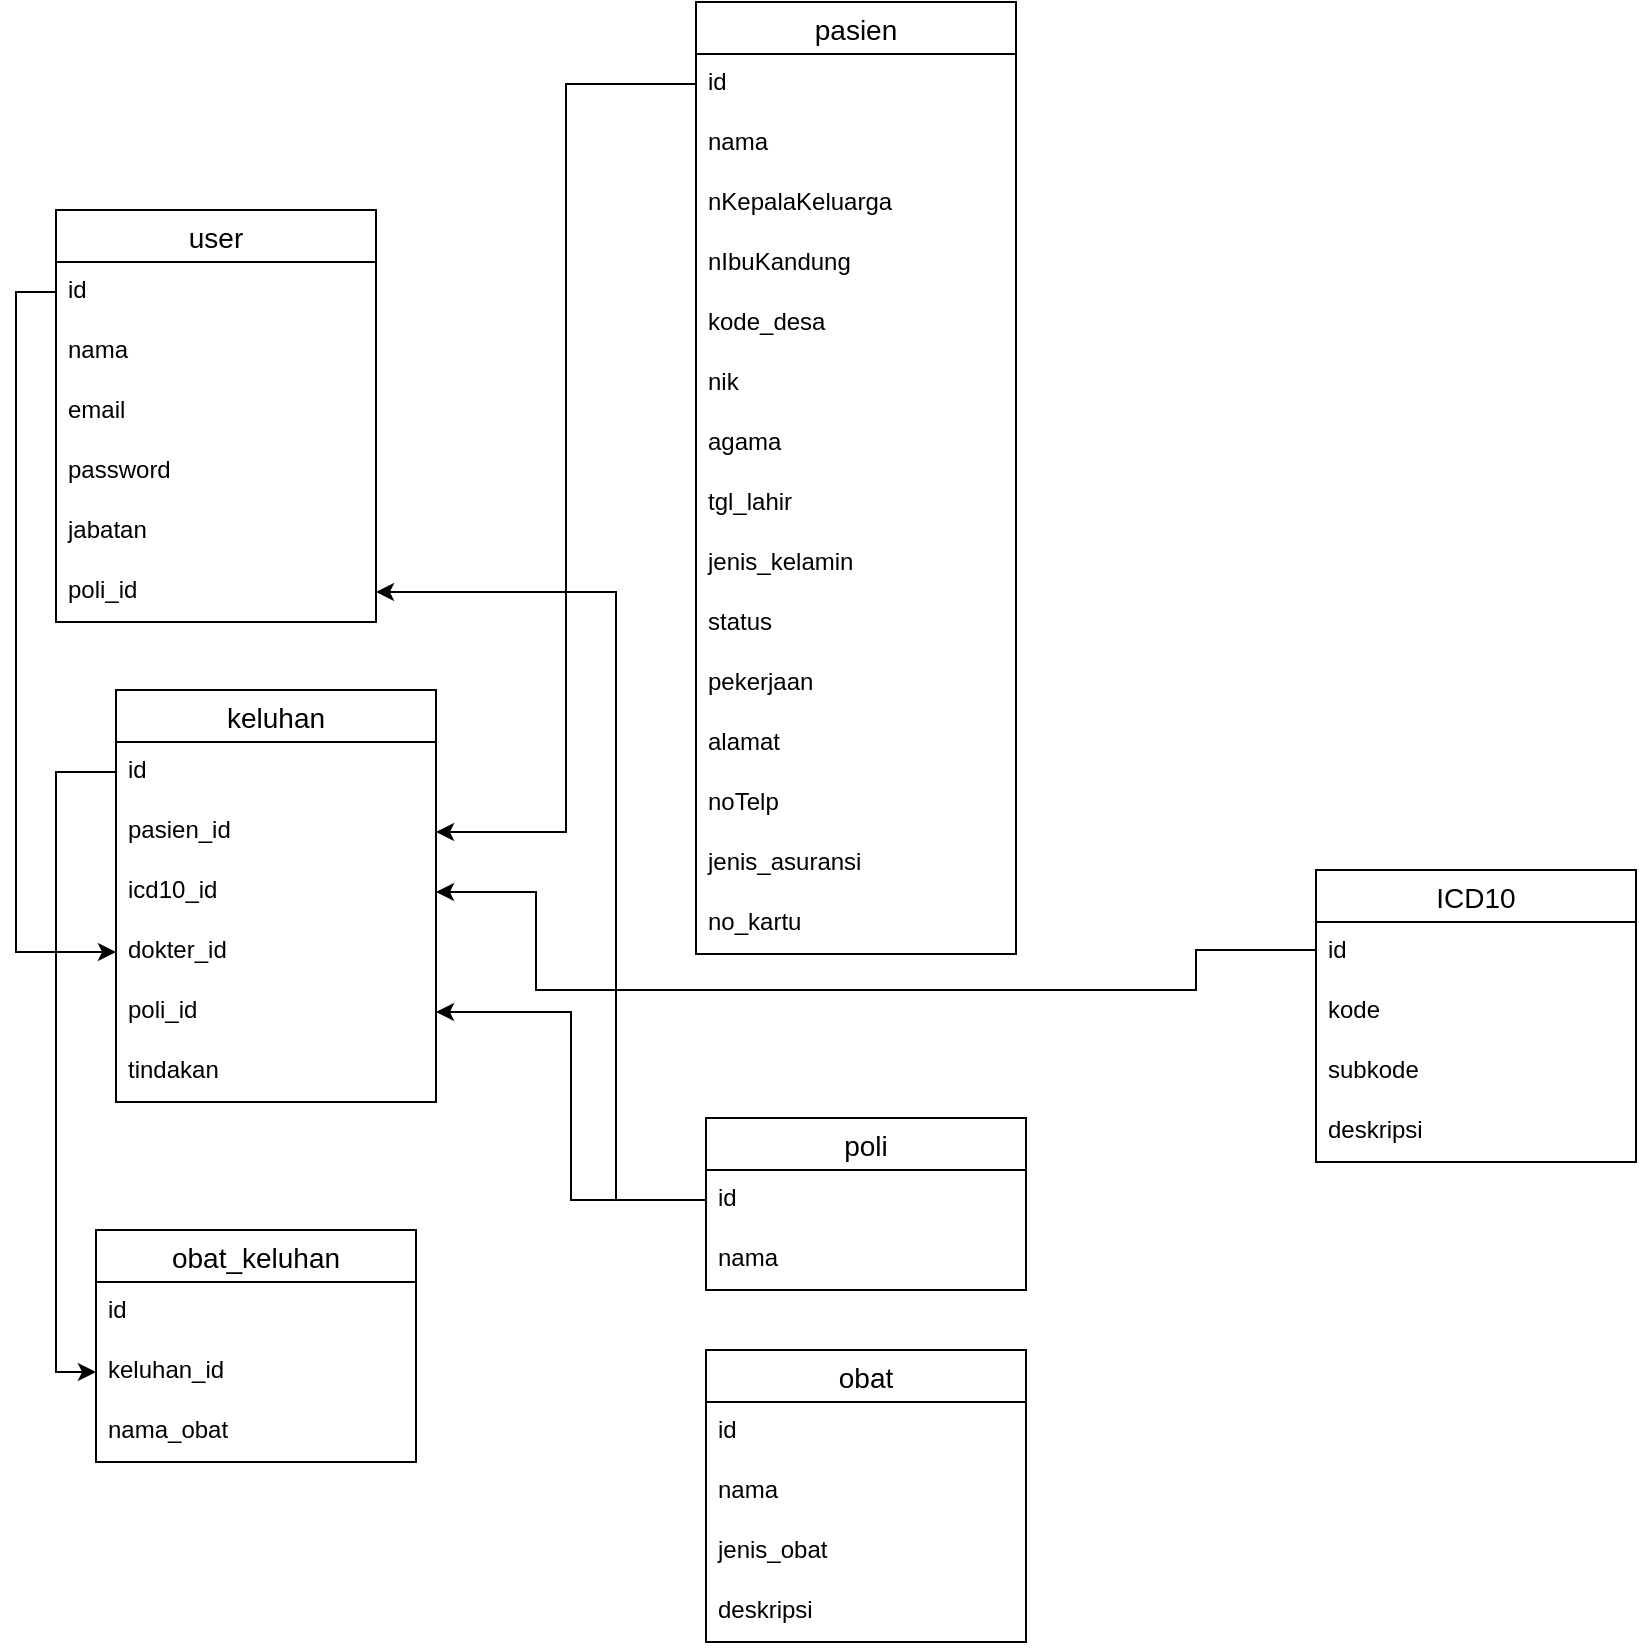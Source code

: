 <mxfile version="20.8.20" type="device"><diagram name="Page-1" id="ucpn4Q7qDLKm0nQJn43p"><mxGraphModel dx="2450" dy="727" grid="1" gridSize="10" guides="1" tooltips="1" connect="1" arrows="1" fold="1" page="1" pageScale="1" pageWidth="850" pageHeight="1100" math="0" shadow="0"><root><mxCell id="0"/><mxCell id="1" parent="0"/><mxCell id="6lwlhdfwveSrjPZ8DCFY-1" value="pasien" style="swimlane;fontStyle=0;childLayout=stackLayout;horizontal=1;startSize=26;horizontalStack=0;resizeParent=1;resizeParentMax=0;resizeLast=0;collapsible=1;marginBottom=0;align=center;fontSize=14;" parent="1" vertex="1"><mxGeometry x="340" y="46" width="160" height="476" as="geometry"/></mxCell><mxCell id="6lwlhdfwveSrjPZ8DCFY-2" value="id" style="text;strokeColor=none;fillColor=none;spacingLeft=4;spacingRight=4;overflow=hidden;rotatable=0;points=[[0,0.5],[1,0.5]];portConstraint=eastwest;fontSize=12;" parent="6lwlhdfwveSrjPZ8DCFY-1" vertex="1"><mxGeometry y="26" width="160" height="30" as="geometry"/></mxCell><mxCell id="6lwlhdfwveSrjPZ8DCFY-3" value="nama" style="text;strokeColor=none;fillColor=none;spacingLeft=4;spacingRight=4;overflow=hidden;rotatable=0;points=[[0,0.5],[1,0.5]];portConstraint=eastwest;fontSize=12;" parent="6lwlhdfwveSrjPZ8DCFY-1" vertex="1"><mxGeometry y="56" width="160" height="30" as="geometry"/></mxCell><mxCell id="6lwlhdfwveSrjPZ8DCFY-4" value="nKepalaKeluarga" style="text;strokeColor=none;fillColor=none;spacingLeft=4;spacingRight=4;overflow=hidden;rotatable=0;points=[[0,0.5],[1,0.5]];portConstraint=eastwest;fontSize=12;" parent="6lwlhdfwveSrjPZ8DCFY-1" vertex="1"><mxGeometry y="86" width="160" height="30" as="geometry"/></mxCell><mxCell id="6lwlhdfwveSrjPZ8DCFY-21" value="nIbuKandung" style="text;strokeColor=none;fillColor=none;spacingLeft=4;spacingRight=4;overflow=hidden;rotatable=0;points=[[0,0.5],[1,0.5]];portConstraint=eastwest;fontSize=12;" parent="6lwlhdfwveSrjPZ8DCFY-1" vertex="1"><mxGeometry y="116" width="160" height="30" as="geometry"/></mxCell><mxCell id="6lwlhdfwveSrjPZ8DCFY-22" value="kode_desa" style="text;strokeColor=none;fillColor=none;spacingLeft=4;spacingRight=4;overflow=hidden;rotatable=0;points=[[0,0.5],[1,0.5]];portConstraint=eastwest;fontSize=12;" parent="6lwlhdfwveSrjPZ8DCFY-1" vertex="1"><mxGeometry y="146" width="160" height="30" as="geometry"/></mxCell><mxCell id="yNoAeeHRraGYLmgi3e9n-14" value="nik" style="text;strokeColor=none;fillColor=none;spacingLeft=4;spacingRight=4;overflow=hidden;rotatable=0;points=[[0,0.5],[1,0.5]];portConstraint=eastwest;fontSize=12;" parent="6lwlhdfwveSrjPZ8DCFY-1" vertex="1"><mxGeometry y="176" width="160" height="30" as="geometry"/></mxCell><mxCell id="6lwlhdfwveSrjPZ8DCFY-24" value="agama" style="text;strokeColor=none;fillColor=none;spacingLeft=4;spacingRight=4;overflow=hidden;rotatable=0;points=[[0,0.5],[1,0.5]];portConstraint=eastwest;fontSize=12;" parent="6lwlhdfwveSrjPZ8DCFY-1" vertex="1"><mxGeometry y="206" width="160" height="30" as="geometry"/></mxCell><mxCell id="6lwlhdfwveSrjPZ8DCFY-29" value="tgl_lahir" style="text;strokeColor=none;fillColor=none;spacingLeft=4;spacingRight=4;overflow=hidden;rotatable=0;points=[[0,0.5],[1,0.5]];portConstraint=eastwest;fontSize=12;" parent="6lwlhdfwveSrjPZ8DCFY-1" vertex="1"><mxGeometry y="236" width="160" height="30" as="geometry"/></mxCell><mxCell id="6lwlhdfwveSrjPZ8DCFY-30" value="jenis_kelamin" style="text;strokeColor=none;fillColor=none;spacingLeft=4;spacingRight=4;overflow=hidden;rotatable=0;points=[[0,0.5],[1,0.5]];portConstraint=eastwest;fontSize=12;" parent="6lwlhdfwveSrjPZ8DCFY-1" vertex="1"><mxGeometry y="266" width="160" height="30" as="geometry"/></mxCell><mxCell id="6lwlhdfwveSrjPZ8DCFY-31" value="status" style="text;strokeColor=none;fillColor=none;spacingLeft=4;spacingRight=4;overflow=hidden;rotatable=0;points=[[0,0.5],[1,0.5]];portConstraint=eastwest;fontSize=12;" parent="6lwlhdfwveSrjPZ8DCFY-1" vertex="1"><mxGeometry y="296" width="160" height="30" as="geometry"/></mxCell><mxCell id="6lwlhdfwveSrjPZ8DCFY-32" value="pekerjaan" style="text;strokeColor=none;fillColor=none;spacingLeft=4;spacingRight=4;overflow=hidden;rotatable=0;points=[[0,0.5],[1,0.5]];portConstraint=eastwest;fontSize=12;" parent="6lwlhdfwveSrjPZ8DCFY-1" vertex="1"><mxGeometry y="326" width="160" height="30" as="geometry"/></mxCell><mxCell id="6lwlhdfwveSrjPZ8DCFY-33" value="alamat" style="text;strokeColor=none;fillColor=none;spacingLeft=4;spacingRight=4;overflow=hidden;rotatable=0;points=[[0,0.5],[1,0.5]];portConstraint=eastwest;fontSize=12;" parent="6lwlhdfwveSrjPZ8DCFY-1" vertex="1"><mxGeometry y="356" width="160" height="30" as="geometry"/></mxCell><mxCell id="6lwlhdfwveSrjPZ8DCFY-34" value="noTelp" style="text;strokeColor=none;fillColor=none;spacingLeft=4;spacingRight=4;overflow=hidden;rotatable=0;points=[[0,0.5],[1,0.5]];portConstraint=eastwest;fontSize=12;" parent="6lwlhdfwveSrjPZ8DCFY-1" vertex="1"><mxGeometry y="386" width="160" height="30" as="geometry"/></mxCell><mxCell id="6lwlhdfwveSrjPZ8DCFY-35" value="jenis_asuransi" style="text;strokeColor=none;fillColor=none;spacingLeft=4;spacingRight=4;overflow=hidden;rotatable=0;points=[[0,0.5],[1,0.5]];portConstraint=eastwest;fontSize=12;" parent="6lwlhdfwveSrjPZ8DCFY-1" vertex="1"><mxGeometry y="416" width="160" height="30" as="geometry"/></mxCell><mxCell id="6lwlhdfwveSrjPZ8DCFY-36" value="no_kartu" style="text;strokeColor=none;fillColor=none;spacingLeft=4;spacingRight=4;overflow=hidden;rotatable=0;points=[[0,0.5],[1,0.5]];portConstraint=eastwest;fontSize=12;" parent="6lwlhdfwveSrjPZ8DCFY-1" vertex="1"><mxGeometry y="446" width="160" height="30" as="geometry"/></mxCell><mxCell id="6lwlhdfwveSrjPZ8DCFY-5" value="user" style="swimlane;fontStyle=0;childLayout=stackLayout;horizontal=1;startSize=26;horizontalStack=0;resizeParent=1;resizeParentMax=0;resizeLast=0;collapsible=1;marginBottom=0;align=center;fontSize=14;" parent="1" vertex="1"><mxGeometry x="20" y="150" width="160" height="206" as="geometry"/></mxCell><mxCell id="6lwlhdfwveSrjPZ8DCFY-6" value="id" style="text;strokeColor=none;fillColor=none;spacingLeft=4;spacingRight=4;overflow=hidden;rotatable=0;points=[[0,0.5],[1,0.5]];portConstraint=eastwest;fontSize=12;" parent="6lwlhdfwveSrjPZ8DCFY-5" vertex="1"><mxGeometry y="26" width="160" height="30" as="geometry"/></mxCell><mxCell id="6lwlhdfwveSrjPZ8DCFY-7" value="nama" style="text;strokeColor=none;fillColor=none;spacingLeft=4;spacingRight=4;overflow=hidden;rotatable=0;points=[[0,0.5],[1,0.5]];portConstraint=eastwest;fontSize=12;" parent="6lwlhdfwveSrjPZ8DCFY-5" vertex="1"><mxGeometry y="56" width="160" height="30" as="geometry"/></mxCell><mxCell id="yNoAeeHRraGYLmgi3e9n-13" value="email" style="text;strokeColor=none;fillColor=none;spacingLeft=4;spacingRight=4;overflow=hidden;rotatable=0;points=[[0,0.5],[1,0.5]];portConstraint=eastwest;fontSize=12;" parent="6lwlhdfwveSrjPZ8DCFY-5" vertex="1"><mxGeometry y="86" width="160" height="30" as="geometry"/></mxCell><mxCell id="6lwlhdfwveSrjPZ8DCFY-8" value="password" style="text;strokeColor=none;fillColor=none;spacingLeft=4;spacingRight=4;overflow=hidden;rotatable=0;points=[[0,0.5],[1,0.5]];portConstraint=eastwest;fontSize=12;" parent="6lwlhdfwveSrjPZ8DCFY-5" vertex="1"><mxGeometry y="116" width="160" height="30" as="geometry"/></mxCell><mxCell id="6lwlhdfwveSrjPZ8DCFY-37" value="jabatan" style="text;strokeColor=none;fillColor=none;spacingLeft=4;spacingRight=4;overflow=hidden;rotatable=0;points=[[0,0.5],[1,0.5]];portConstraint=eastwest;fontSize=12;" parent="6lwlhdfwveSrjPZ8DCFY-5" vertex="1"><mxGeometry y="146" width="160" height="30" as="geometry"/></mxCell><mxCell id="6lwlhdfwveSrjPZ8DCFY-58" value="poli_id" style="text;strokeColor=none;fillColor=none;spacingLeft=4;spacingRight=4;overflow=hidden;rotatable=0;points=[[0,0.5],[1,0.5]];portConstraint=eastwest;fontSize=12;" parent="6lwlhdfwveSrjPZ8DCFY-5" vertex="1"><mxGeometry y="176" width="160" height="30" as="geometry"/></mxCell><mxCell id="6lwlhdfwveSrjPZ8DCFY-9" value="obat" style="swimlane;fontStyle=0;childLayout=stackLayout;horizontal=1;startSize=26;horizontalStack=0;resizeParent=1;resizeParentMax=0;resizeLast=0;collapsible=1;marginBottom=0;align=center;fontSize=14;" parent="1" vertex="1"><mxGeometry x="345" y="720" width="160" height="146" as="geometry"/></mxCell><mxCell id="6lwlhdfwveSrjPZ8DCFY-10" value="id" style="text;strokeColor=none;fillColor=none;spacingLeft=4;spacingRight=4;overflow=hidden;rotatable=0;points=[[0,0.5],[1,0.5]];portConstraint=eastwest;fontSize=12;" parent="6lwlhdfwveSrjPZ8DCFY-9" vertex="1"><mxGeometry y="26" width="160" height="30" as="geometry"/></mxCell><mxCell id="6lwlhdfwveSrjPZ8DCFY-11" value="nama" style="text;strokeColor=none;fillColor=none;spacingLeft=4;spacingRight=4;overflow=hidden;rotatable=0;points=[[0,0.5],[1,0.5]];portConstraint=eastwest;fontSize=12;" parent="6lwlhdfwveSrjPZ8DCFY-9" vertex="1"><mxGeometry y="56" width="160" height="30" as="geometry"/></mxCell><mxCell id="yNoAeeHRraGYLmgi3e9n-1" value="jenis_obat" style="text;strokeColor=none;fillColor=none;spacingLeft=4;spacingRight=4;overflow=hidden;rotatable=0;points=[[0,0.5],[1,0.5]];portConstraint=eastwest;fontSize=12;" parent="6lwlhdfwveSrjPZ8DCFY-9" vertex="1"><mxGeometry y="86" width="160" height="30" as="geometry"/></mxCell><mxCell id="6lwlhdfwveSrjPZ8DCFY-12" value="deskripsi" style="text;strokeColor=none;fillColor=none;spacingLeft=4;spacingRight=4;overflow=hidden;rotatable=0;points=[[0,0.5],[1,0.5]];portConstraint=eastwest;fontSize=12;" parent="6lwlhdfwveSrjPZ8DCFY-9" vertex="1"><mxGeometry y="116" width="160" height="30" as="geometry"/></mxCell><mxCell id="6lwlhdfwveSrjPZ8DCFY-13" value="ICD10" style="swimlane;fontStyle=0;childLayout=stackLayout;horizontal=1;startSize=26;horizontalStack=0;resizeParent=1;resizeParentMax=0;resizeLast=0;collapsible=1;marginBottom=0;align=center;fontSize=14;" parent="1" vertex="1"><mxGeometry x="650" y="480" width="160" height="146" as="geometry"/></mxCell><mxCell id="6lwlhdfwveSrjPZ8DCFY-14" value="id" style="text;strokeColor=none;fillColor=none;spacingLeft=4;spacingRight=4;overflow=hidden;rotatable=0;points=[[0,0.5],[1,0.5]];portConstraint=eastwest;fontSize=12;" parent="6lwlhdfwveSrjPZ8DCFY-13" vertex="1"><mxGeometry y="26" width="160" height="30" as="geometry"/></mxCell><mxCell id="6lwlhdfwveSrjPZ8DCFY-15" value="kode" style="text;strokeColor=none;fillColor=none;spacingLeft=4;spacingRight=4;overflow=hidden;rotatable=0;points=[[0,0.5],[1,0.5]];portConstraint=eastwest;fontSize=12;" parent="6lwlhdfwveSrjPZ8DCFY-13" vertex="1"><mxGeometry y="56" width="160" height="30" as="geometry"/></mxCell><mxCell id="zN1dqMfkEU8EcGs2rUs9-1" value="subkode" style="text;strokeColor=none;fillColor=none;spacingLeft=4;spacingRight=4;overflow=hidden;rotatable=0;points=[[0,0.5],[1,0.5]];portConstraint=eastwest;fontSize=12;" parent="6lwlhdfwveSrjPZ8DCFY-13" vertex="1"><mxGeometry y="86" width="160" height="30" as="geometry"/></mxCell><mxCell id="6lwlhdfwveSrjPZ8DCFY-16" value="deskripsi" style="text;strokeColor=none;fillColor=none;spacingLeft=4;spacingRight=4;overflow=hidden;rotatable=0;points=[[0,0.5],[1,0.5]];portConstraint=eastwest;fontSize=12;" parent="6lwlhdfwveSrjPZ8DCFY-13" vertex="1"><mxGeometry y="116" width="160" height="30" as="geometry"/></mxCell><mxCell id="6lwlhdfwveSrjPZ8DCFY-25" value="keluhan" style="swimlane;fontStyle=0;childLayout=stackLayout;horizontal=1;startSize=26;horizontalStack=0;resizeParent=1;resizeParentMax=0;resizeLast=0;collapsible=1;marginBottom=0;align=center;fontSize=14;" parent="1" vertex="1"><mxGeometry x="50" y="390" width="160" height="206" as="geometry"/></mxCell><mxCell id="6lwlhdfwveSrjPZ8DCFY-51" value="id" style="text;strokeColor=none;fillColor=none;spacingLeft=4;spacingRight=4;overflow=hidden;rotatable=0;points=[[0,0.5],[1,0.5]];portConstraint=eastwest;fontSize=12;" parent="6lwlhdfwveSrjPZ8DCFY-25" vertex="1"><mxGeometry y="26" width="160" height="30" as="geometry"/></mxCell><mxCell id="6lwlhdfwveSrjPZ8DCFY-26" value="pasien_id" style="text;strokeColor=none;fillColor=none;spacingLeft=4;spacingRight=4;overflow=hidden;rotatable=0;points=[[0,0.5],[1,0.5]];portConstraint=eastwest;fontSize=12;" parent="6lwlhdfwveSrjPZ8DCFY-25" vertex="1"><mxGeometry y="56" width="160" height="30" as="geometry"/></mxCell><mxCell id="6lwlhdfwveSrjPZ8DCFY-27" value="icd10_id" style="text;strokeColor=none;fillColor=none;spacingLeft=4;spacingRight=4;overflow=hidden;rotatable=0;points=[[0,0.5],[1,0.5]];portConstraint=eastwest;fontSize=12;" parent="6lwlhdfwveSrjPZ8DCFY-25" vertex="1"><mxGeometry y="86" width="160" height="30" as="geometry"/></mxCell><mxCell id="6lwlhdfwveSrjPZ8DCFY-44" value="dokter_id" style="text;strokeColor=none;fillColor=none;spacingLeft=4;spacingRight=4;overflow=hidden;rotatable=0;points=[[0,0.5],[1,0.5]];portConstraint=eastwest;fontSize=12;" parent="6lwlhdfwveSrjPZ8DCFY-25" vertex="1"><mxGeometry y="116" width="160" height="30" as="geometry"/></mxCell><mxCell id="6lwlhdfwveSrjPZ8DCFY-52" value="poli_id" style="text;strokeColor=none;fillColor=none;spacingLeft=4;spacingRight=4;overflow=hidden;rotatable=0;points=[[0,0.5],[1,0.5]];portConstraint=eastwest;fontSize=12;" parent="6lwlhdfwveSrjPZ8DCFY-25" vertex="1"><mxGeometry y="146" width="160" height="30" as="geometry"/></mxCell><mxCell id="6lwlhdfwveSrjPZ8DCFY-28" value="tindakan" style="text;strokeColor=none;fillColor=none;spacingLeft=4;spacingRight=4;overflow=hidden;rotatable=0;points=[[0,0.5],[1,0.5]];portConstraint=eastwest;fontSize=12;" parent="6lwlhdfwveSrjPZ8DCFY-25" vertex="1"><mxGeometry y="176" width="160" height="30" as="geometry"/></mxCell><mxCell id="6lwlhdfwveSrjPZ8DCFY-46" style="edgeStyle=orthogonalEdgeStyle;rounded=0;orthogonalLoop=1;jettySize=auto;html=1;exitX=0;exitY=0.5;exitDx=0;exitDy=0;entryX=0;entryY=0.5;entryDx=0;entryDy=0;" parent="1" source="6lwlhdfwveSrjPZ8DCFY-6" target="6lwlhdfwveSrjPZ8DCFY-44" edge="1"><mxGeometry relative="1" as="geometry"/></mxCell><mxCell id="6lwlhdfwveSrjPZ8DCFY-47" style="edgeStyle=orthogonalEdgeStyle;rounded=0;orthogonalLoop=1;jettySize=auto;html=1;exitX=0;exitY=0.5;exitDx=0;exitDy=0;entryX=1;entryY=0.5;entryDx=0;entryDy=0;" parent="1" source="6lwlhdfwveSrjPZ8DCFY-14" target="6lwlhdfwveSrjPZ8DCFY-27" edge="1"><mxGeometry relative="1" as="geometry"><Array as="points"><mxPoint x="590" y="520"/><mxPoint x="590" y="540"/><mxPoint x="260" y="540"/><mxPoint x="260" y="491"/></Array></mxGeometry></mxCell><mxCell id="6lwlhdfwveSrjPZ8DCFY-49" style="edgeStyle=orthogonalEdgeStyle;rounded=0;orthogonalLoop=1;jettySize=auto;html=1;exitX=0;exitY=0.5;exitDx=0;exitDy=0;entryX=1;entryY=0.5;entryDx=0;entryDy=0;" parent="1" source="6lwlhdfwveSrjPZ8DCFY-2" target="6lwlhdfwveSrjPZ8DCFY-26" edge="1"><mxGeometry relative="1" as="geometry"/></mxCell><mxCell id="6lwlhdfwveSrjPZ8DCFY-53" value="poli" style="swimlane;fontStyle=0;childLayout=stackLayout;horizontal=1;startSize=26;horizontalStack=0;resizeParent=1;resizeParentMax=0;resizeLast=0;collapsible=1;marginBottom=0;align=center;fontSize=14;" parent="1" vertex="1"><mxGeometry x="345" y="604" width="160" height="86" as="geometry"/></mxCell><mxCell id="6lwlhdfwveSrjPZ8DCFY-54" value="id" style="text;strokeColor=none;fillColor=none;spacingLeft=4;spacingRight=4;overflow=hidden;rotatable=0;points=[[0,0.5],[1,0.5]];portConstraint=eastwest;fontSize=12;" parent="6lwlhdfwveSrjPZ8DCFY-53" vertex="1"><mxGeometry y="26" width="160" height="30" as="geometry"/></mxCell><mxCell id="6lwlhdfwveSrjPZ8DCFY-55" value="nama" style="text;strokeColor=none;fillColor=none;spacingLeft=4;spacingRight=4;overflow=hidden;rotatable=0;points=[[0,0.5],[1,0.5]];portConstraint=eastwest;fontSize=12;" parent="6lwlhdfwveSrjPZ8DCFY-53" vertex="1"><mxGeometry y="56" width="160" height="30" as="geometry"/></mxCell><mxCell id="6lwlhdfwveSrjPZ8DCFY-57" style="edgeStyle=orthogonalEdgeStyle;rounded=0;orthogonalLoop=1;jettySize=auto;html=1;exitX=0;exitY=0.5;exitDx=0;exitDy=0;entryX=1;entryY=0.5;entryDx=0;entryDy=0;" parent="1" source="6lwlhdfwveSrjPZ8DCFY-54" target="6lwlhdfwveSrjPZ8DCFY-52" edge="1"><mxGeometry relative="1" as="geometry"/></mxCell><mxCell id="6lwlhdfwveSrjPZ8DCFY-59" style="edgeStyle=orthogonalEdgeStyle;rounded=0;orthogonalLoop=1;jettySize=auto;html=1;exitX=0;exitY=0.5;exitDx=0;exitDy=0;entryX=1;entryY=0.5;entryDx=0;entryDy=0;" parent="1" source="6lwlhdfwveSrjPZ8DCFY-54" target="6lwlhdfwveSrjPZ8DCFY-58" edge="1"><mxGeometry relative="1" as="geometry"><Array as="points"><mxPoint x="300" y="341"/></Array></mxGeometry></mxCell><mxCell id="KWo25iB2R31Hsd26GPxA-1" value="obat_keluhan" style="swimlane;fontStyle=0;childLayout=stackLayout;horizontal=1;startSize=26;horizontalStack=0;resizeParent=1;resizeParentMax=0;resizeLast=0;collapsible=1;marginBottom=0;align=center;fontSize=14;" parent="1" vertex="1"><mxGeometry x="40" y="660" width="160" height="116" as="geometry"/></mxCell><mxCell id="KWo25iB2R31Hsd26GPxA-2" value="id" style="text;strokeColor=none;fillColor=none;spacingLeft=4;spacingRight=4;overflow=hidden;rotatable=0;points=[[0,0.5],[1,0.5]];portConstraint=eastwest;fontSize=12;" parent="KWo25iB2R31Hsd26GPxA-1" vertex="1"><mxGeometry y="26" width="160" height="30" as="geometry"/></mxCell><mxCell id="KWo25iB2R31Hsd26GPxA-3" value="keluhan_id" style="text;strokeColor=none;fillColor=none;spacingLeft=4;spacingRight=4;overflow=hidden;rotatable=0;points=[[0,0.5],[1,0.5]];portConstraint=eastwest;fontSize=12;" parent="KWo25iB2R31Hsd26GPxA-1" vertex="1"><mxGeometry y="56" width="160" height="30" as="geometry"/></mxCell><mxCell id="KWo25iB2R31Hsd26GPxA-4" value="nama_obat" style="text;strokeColor=none;fillColor=none;spacingLeft=4;spacingRight=4;overflow=hidden;rotatable=0;points=[[0,0.5],[1,0.5]];portConstraint=eastwest;fontSize=12;" parent="KWo25iB2R31Hsd26GPxA-1" vertex="1"><mxGeometry y="86" width="160" height="30" as="geometry"/></mxCell><mxCell id="KWo25iB2R31Hsd26GPxA-6" style="edgeStyle=orthogonalEdgeStyle;rounded=0;orthogonalLoop=1;jettySize=auto;html=1;entryX=0;entryY=0.5;entryDx=0;entryDy=0;" parent="1" source="6lwlhdfwveSrjPZ8DCFY-51" target="KWo25iB2R31Hsd26GPxA-3" edge="1"><mxGeometry relative="1" as="geometry"/></mxCell></root></mxGraphModel></diagram></mxfile>